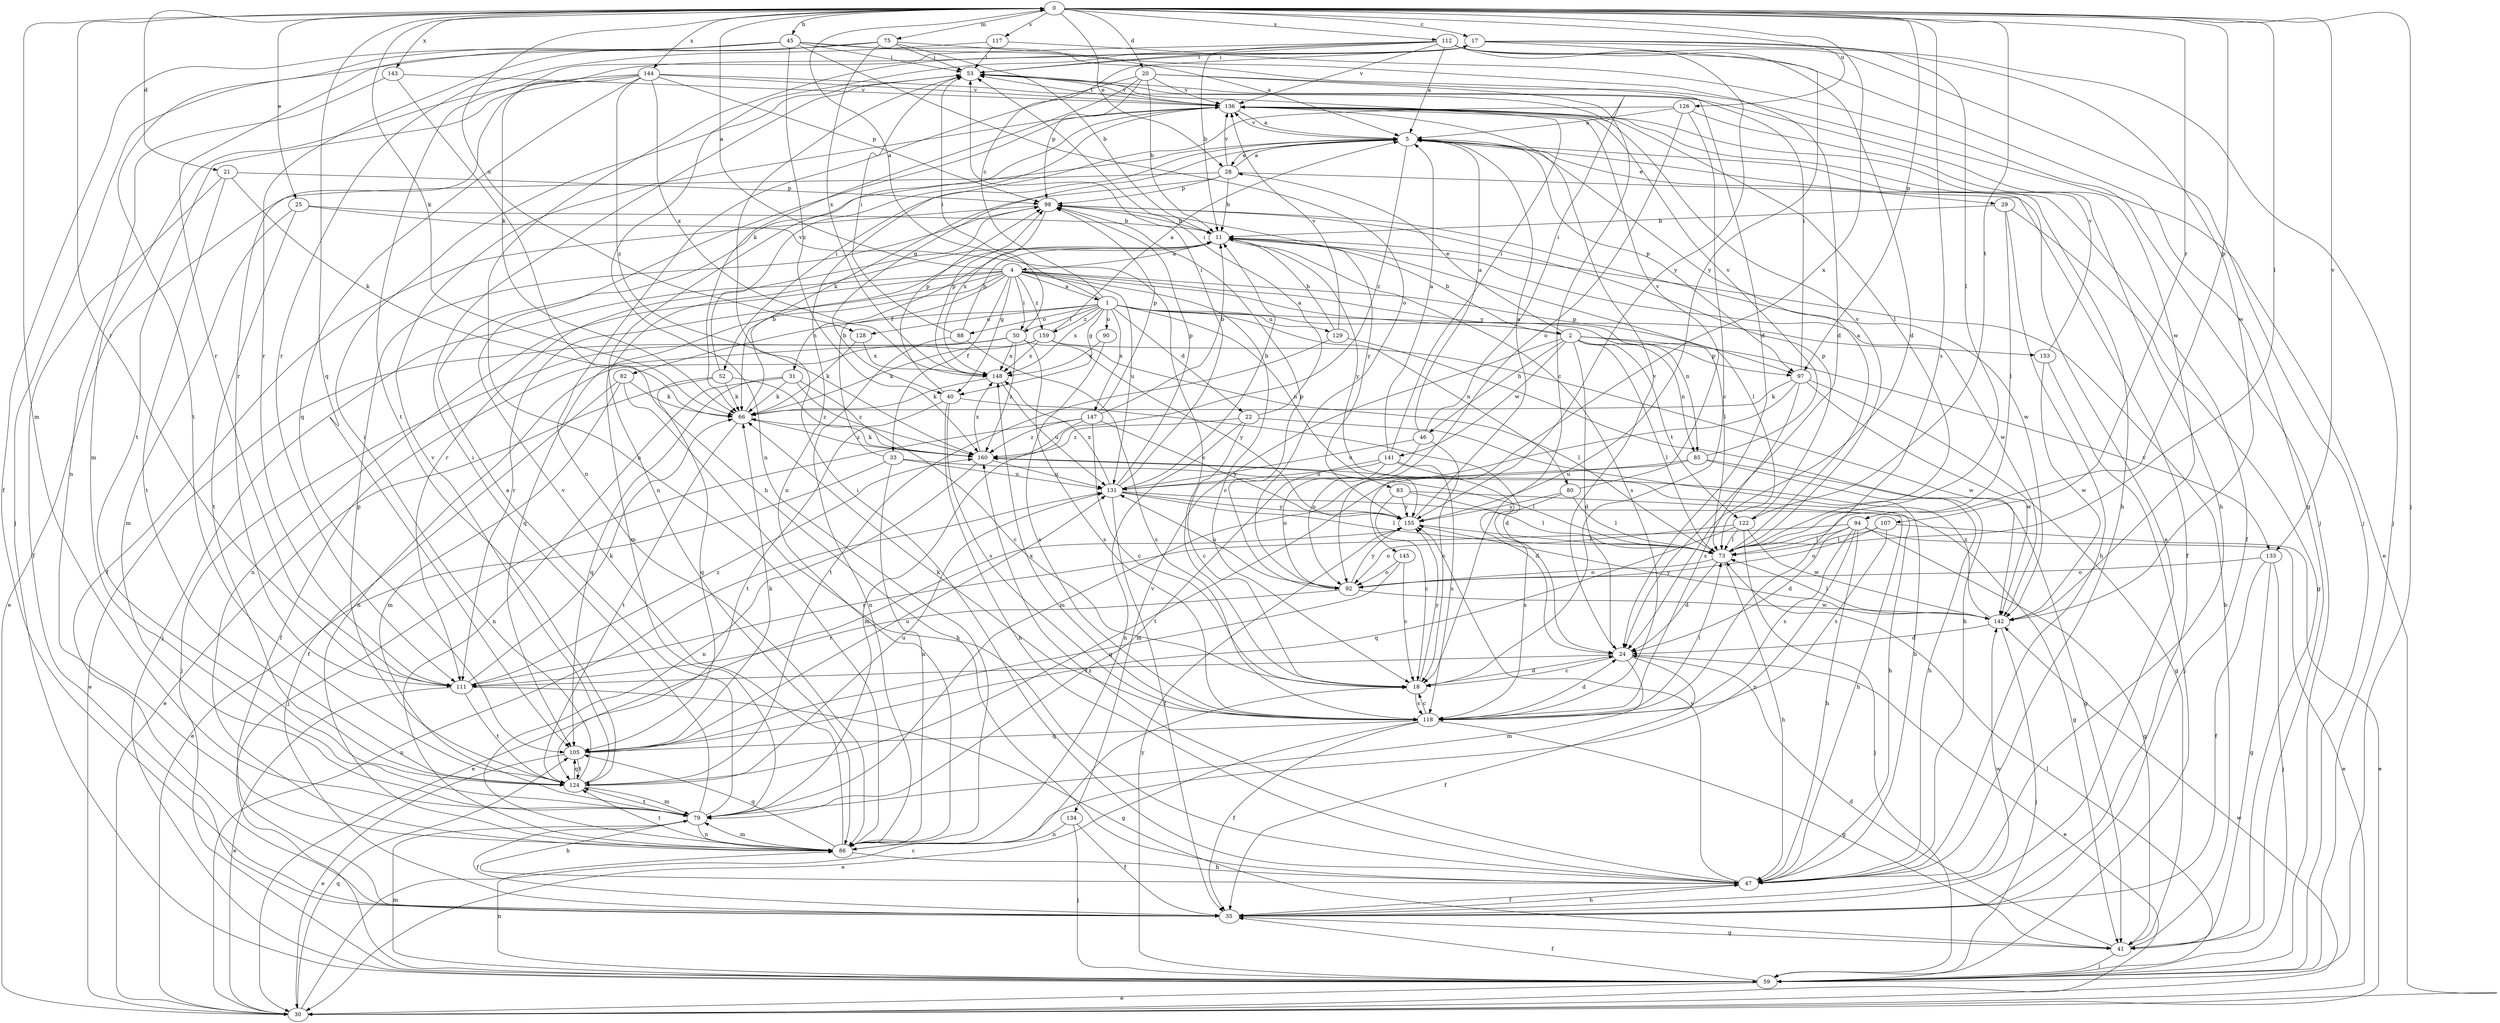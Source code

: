 strict digraph  {
0;
1;
2;
4;
5;
11;
17;
18;
20;
21;
22;
24;
25;
28;
29;
30;
31;
33;
35;
40;
41;
45;
46;
47;
50;
52;
53;
59;
66;
73;
75;
79;
80;
82;
83;
85;
86;
88;
90;
92;
94;
97;
98;
105;
107;
111;
112;
117;
118;
122;
124;
126;
128;
129;
131;
133;
134;
136;
141;
142;
143;
144;
145;
147;
148;
153;
155;
159;
160;
0 -> 17  [label=c];
0 -> 20  [label=d];
0 -> 21  [label=d];
0 -> 25  [label=e];
0 -> 28  [label=e];
0 -> 45  [label=h];
0 -> 59  [label=j];
0 -> 66  [label=k];
0 -> 73  [label=l];
0 -> 75  [label=m];
0 -> 79  [label=m];
0 -> 94  [label=p];
0 -> 97  [label=p];
0 -> 105  [label=q];
0 -> 107  [label=r];
0 -> 111  [label=r];
0 -> 112  [label=s];
0 -> 117  [label=s];
0 -> 118  [label=s];
0 -> 122  [label=t];
0 -> 126  [label=u];
0 -> 128  [label=u];
0 -> 133  [label=v];
0 -> 143  [label=x];
0 -> 144  [label=x];
0 -> 145  [label=x];
1 -> 0  [label=a];
1 -> 17  [label=c];
1 -> 22  [label=d];
1 -> 40  [label=g];
1 -> 50  [label=i];
1 -> 80  [label=n];
1 -> 82  [label=n];
1 -> 83  [label=n];
1 -> 85  [label=n];
1 -> 88  [label=o];
1 -> 90  [label=o];
1 -> 128  [label=u];
1 -> 129  [label=u];
1 -> 147  [label=x];
1 -> 148  [label=x];
1 -> 153  [label=y];
1 -> 159  [label=z];
2 -> 11  [label=b];
2 -> 24  [label=d];
2 -> 28  [label=e];
2 -> 46  [label=h];
2 -> 73  [label=l];
2 -> 85  [label=n];
2 -> 97  [label=p];
2 -> 122  [label=t];
2 -> 133  [label=v];
2 -> 134  [label=v];
2 -> 141  [label=w];
4 -> 0  [label=a];
4 -> 1  [label=a];
4 -> 2  [label=a];
4 -> 18  [label=c];
4 -> 31  [label=f];
4 -> 33  [label=f];
4 -> 40  [label=g];
4 -> 50  [label=i];
4 -> 59  [label=j];
4 -> 73  [label=l];
4 -> 86  [label=n];
4 -> 97  [label=p];
4 -> 105  [label=q];
4 -> 111  [label=r];
4 -> 131  [label=u];
4 -> 159  [label=z];
5 -> 28  [label=e];
5 -> 29  [label=e];
5 -> 35  [label=f];
5 -> 40  [label=g];
5 -> 52  [label=i];
5 -> 97  [label=p];
5 -> 136  [label=v];
5 -> 160  [label=z];
11 -> 4  [label=a];
11 -> 73  [label=l];
11 -> 79  [label=m];
11 -> 118  [label=s];
11 -> 142  [label=w];
11 -> 155  [label=y];
17 -> 53  [label=i];
17 -> 59  [label=j];
17 -> 66  [label=k];
17 -> 73  [label=l];
17 -> 86  [label=n];
17 -> 142  [label=w];
17 -> 155  [label=y];
18 -> 24  [label=d];
18 -> 118  [label=s];
18 -> 155  [label=y];
20 -> 11  [label=b];
20 -> 18  [label=c];
20 -> 30  [label=e];
20 -> 66  [label=k];
20 -> 86  [label=n];
20 -> 98  [label=p];
20 -> 136  [label=v];
21 -> 35  [label=f];
21 -> 66  [label=k];
21 -> 98  [label=p];
21 -> 124  [label=t];
22 -> 18  [label=c];
22 -> 47  [label=h];
22 -> 53  [label=i];
22 -> 86  [label=n];
22 -> 160  [label=z];
24 -> 18  [label=c];
24 -> 30  [label=e];
24 -> 35  [label=f];
24 -> 79  [label=m];
24 -> 111  [label=r];
24 -> 136  [label=v];
25 -> 11  [label=b];
25 -> 18  [label=c];
25 -> 79  [label=m];
25 -> 124  [label=t];
28 -> 5  [label=a];
28 -> 11  [label=b];
28 -> 30  [label=e];
28 -> 35  [label=f];
28 -> 66  [label=k];
28 -> 98  [label=p];
28 -> 136  [label=v];
29 -> 11  [label=b];
29 -> 41  [label=g];
29 -> 47  [label=h];
29 -> 73  [label=l];
30 -> 18  [label=c];
30 -> 105  [label=q];
30 -> 131  [label=u];
30 -> 142  [label=w];
31 -> 18  [label=c];
31 -> 66  [label=k];
31 -> 86  [label=n];
31 -> 105  [label=q];
31 -> 160  [label=z];
33 -> 11  [label=b];
33 -> 30  [label=e];
33 -> 47  [label=h];
33 -> 86  [label=n];
33 -> 131  [label=u];
35 -> 5  [label=a];
35 -> 41  [label=g];
35 -> 47  [label=h];
35 -> 142  [label=w];
40 -> 24  [label=d];
40 -> 47  [label=h];
40 -> 98  [label=p];
40 -> 118  [label=s];
40 -> 124  [label=t];
41 -> 11  [label=b];
41 -> 24  [label=d];
41 -> 59  [label=j];
45 -> 5  [label=a];
45 -> 24  [label=d];
45 -> 35  [label=f];
45 -> 53  [label=i];
45 -> 92  [label=o];
45 -> 111  [label=r];
45 -> 124  [label=t];
45 -> 160  [label=z];
46 -> 5  [label=a];
46 -> 18  [label=c];
46 -> 53  [label=i];
46 -> 92  [label=o];
46 -> 131  [label=u];
47 -> 35  [label=f];
47 -> 53  [label=i];
47 -> 155  [label=y];
47 -> 160  [label=z];
50 -> 30  [label=e];
50 -> 35  [label=f];
50 -> 53  [label=i];
50 -> 59  [label=j];
50 -> 118  [label=s];
50 -> 148  [label=x];
50 -> 155  [label=y];
50 -> 160  [label=z];
52 -> 30  [label=e];
52 -> 66  [label=k];
52 -> 105  [label=q];
52 -> 136  [label=v];
52 -> 160  [label=z];
53 -> 136  [label=v];
59 -> 30  [label=e];
59 -> 35  [label=f];
59 -> 73  [label=l];
59 -> 79  [label=m];
59 -> 86  [label=n];
59 -> 155  [label=y];
66 -> 11  [label=b];
66 -> 124  [label=t];
66 -> 160  [label=z];
73 -> 5  [label=a];
73 -> 24  [label=d];
73 -> 47  [label=h];
73 -> 92  [label=o];
73 -> 136  [label=v];
75 -> 11  [label=b];
75 -> 24  [label=d];
75 -> 53  [label=i];
75 -> 59  [label=j];
75 -> 111  [label=r];
75 -> 148  [label=x];
79 -> 5  [label=a];
79 -> 35  [label=f];
79 -> 47  [label=h];
79 -> 53  [label=i];
79 -> 86  [label=n];
79 -> 124  [label=t];
80 -> 73  [label=l];
80 -> 118  [label=s];
80 -> 136  [label=v];
80 -> 155  [label=y];
82 -> 35  [label=f];
82 -> 47  [label=h];
82 -> 66  [label=k];
82 -> 79  [label=m];
83 -> 18  [label=c];
83 -> 41  [label=g];
83 -> 73  [label=l];
83 -> 155  [label=y];
85 -> 41  [label=g];
85 -> 47  [label=h];
85 -> 124  [label=t];
85 -> 131  [label=u];
85 -> 136  [label=v];
86 -> 47  [label=h];
86 -> 79  [label=m];
86 -> 105  [label=q];
86 -> 124  [label=t];
86 -> 136  [label=v];
88 -> 11  [label=b];
88 -> 53  [label=i];
88 -> 86  [label=n];
88 -> 118  [label=s];
90 -> 118  [label=s];
90 -> 148  [label=x];
92 -> 98  [label=p];
92 -> 111  [label=r];
92 -> 131  [label=u];
92 -> 142  [label=w];
92 -> 155  [label=y];
94 -> 24  [label=d];
94 -> 30  [label=e];
94 -> 41  [label=g];
94 -> 47  [label=h];
94 -> 73  [label=l];
94 -> 86  [label=n];
94 -> 111  [label=r];
94 -> 118  [label=s];
97 -> 41  [label=g];
97 -> 53  [label=i];
97 -> 66  [label=k];
97 -> 79  [label=m];
97 -> 118  [label=s];
97 -> 142  [label=w];
98 -> 11  [label=b];
98 -> 35  [label=f];
98 -> 111  [label=r];
98 -> 142  [label=w];
98 -> 148  [label=x];
98 -> 155  [label=y];
105 -> 30  [label=e];
105 -> 66  [label=k];
105 -> 124  [label=t];
105 -> 131  [label=u];
107 -> 30  [label=e];
107 -> 73  [label=l];
107 -> 92  [label=o];
107 -> 118  [label=s];
111 -> 30  [label=e];
111 -> 41  [label=g];
111 -> 66  [label=k];
111 -> 124  [label=t];
111 -> 160  [label=z];
112 -> 5  [label=a];
112 -> 11  [label=b];
112 -> 24  [label=d];
112 -> 41  [label=g];
112 -> 53  [label=i];
112 -> 59  [label=j];
112 -> 86  [label=n];
112 -> 124  [label=t];
112 -> 136  [label=v];
112 -> 155  [label=y];
117 -> 53  [label=i];
117 -> 59  [label=j];
117 -> 111  [label=r];
118 -> 18  [label=c];
118 -> 24  [label=d];
118 -> 30  [label=e];
118 -> 35  [label=f];
118 -> 41  [label=g];
118 -> 66  [label=k];
118 -> 73  [label=l];
118 -> 105  [label=q];
118 -> 148  [label=x];
122 -> 59  [label=j];
122 -> 73  [label=l];
122 -> 92  [label=o];
122 -> 98  [label=p];
122 -> 105  [label=q];
122 -> 142  [label=w];
124 -> 53  [label=i];
124 -> 79  [label=m];
124 -> 98  [label=p];
124 -> 105  [label=q];
124 -> 131  [label=u];
124 -> 136  [label=v];
126 -> 5  [label=a];
126 -> 18  [label=c];
126 -> 47  [label=h];
126 -> 86  [label=n];
126 -> 92  [label=o];
128 -> 66  [label=k];
128 -> 148  [label=x];
129 -> 11  [label=b];
129 -> 47  [label=h];
129 -> 124  [label=t];
129 -> 136  [label=v];
131 -> 11  [label=b];
131 -> 35  [label=f];
131 -> 47  [label=h];
131 -> 53  [label=i];
131 -> 73  [label=l];
131 -> 98  [label=p];
131 -> 148  [label=x];
131 -> 155  [label=y];
133 -> 35  [label=f];
133 -> 41  [label=g];
133 -> 59  [label=j];
133 -> 92  [label=o];
134 -> 35  [label=f];
134 -> 59  [label=j];
134 -> 86  [label=n];
136 -> 5  [label=a];
136 -> 47  [label=h];
136 -> 53  [label=i];
136 -> 73  [label=l];
136 -> 86  [label=n];
141 -> 5  [label=a];
141 -> 24  [label=d];
141 -> 53  [label=i];
141 -> 79  [label=m];
141 -> 92  [label=o];
141 -> 118  [label=s];
141 -> 131  [label=u];
142 -> 24  [label=d];
142 -> 59  [label=j];
142 -> 73  [label=l];
142 -> 155  [label=y];
142 -> 160  [label=z];
143 -> 47  [label=h];
143 -> 86  [label=n];
143 -> 136  [label=v];
144 -> 79  [label=m];
144 -> 98  [label=p];
144 -> 105  [label=q];
144 -> 111  [label=r];
144 -> 124  [label=t];
144 -> 136  [label=v];
144 -> 142  [label=w];
144 -> 148  [label=x];
144 -> 160  [label=z];
145 -> 18  [label=c];
145 -> 92  [label=o];
145 -> 105  [label=q];
147 -> 11  [label=b];
147 -> 18  [label=c];
147 -> 59  [label=j];
147 -> 79  [label=m];
147 -> 98  [label=p];
147 -> 155  [label=y];
147 -> 160  [label=z];
148 -> 66  [label=k];
148 -> 98  [label=p];
148 -> 131  [label=u];
153 -> 59  [label=j];
153 -> 136  [label=v];
153 -> 142  [label=w];
155 -> 5  [label=a];
155 -> 30  [label=e];
155 -> 73  [label=l];
159 -> 5  [label=a];
159 -> 66  [label=k];
159 -> 73  [label=l];
159 -> 86  [label=n];
159 -> 142  [label=w];
159 -> 148  [label=x];
160 -> 66  [label=k];
160 -> 73  [label=l];
160 -> 86  [label=n];
160 -> 131  [label=u];
160 -> 148  [label=x];
}
